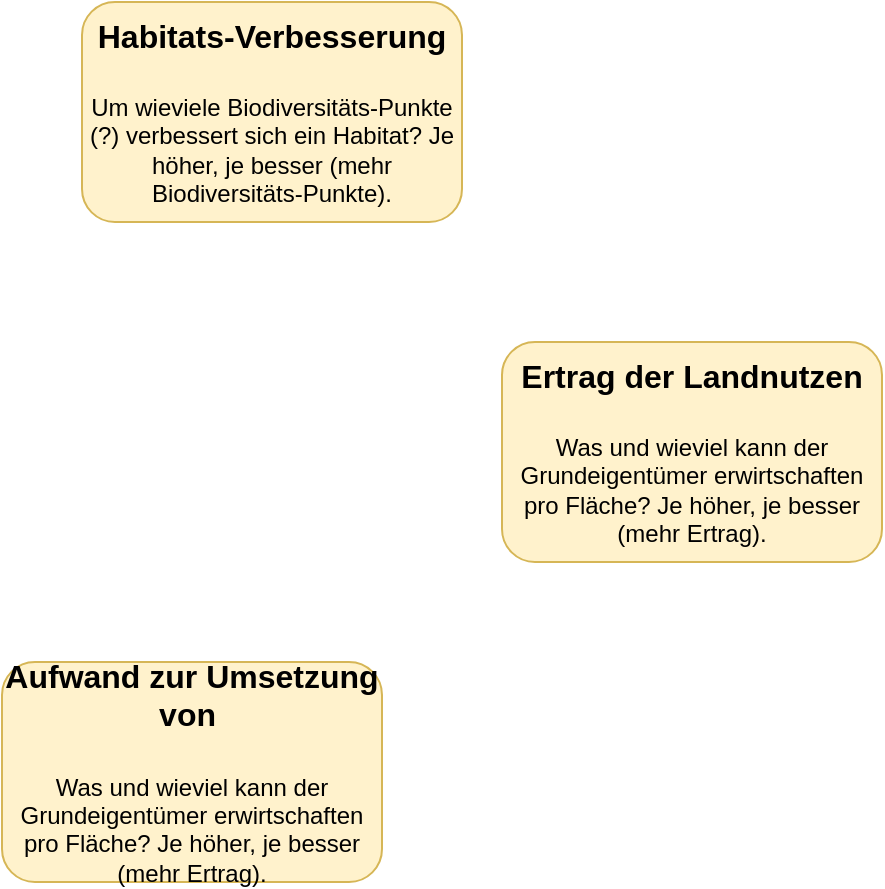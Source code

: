 <mxfile version="26.1.3">
  <diagram name="Page-1" id="kgKYdRAnwixixqKFMqlb">
    <mxGraphModel dx="794" dy="514" grid="1" gridSize="10" guides="1" tooltips="1" connect="1" arrows="1" fold="1" page="1" pageScale="1" pageWidth="850" pageHeight="1100" math="0" shadow="0">
      <root>
        <mxCell id="0" />
        <mxCell id="1" parent="0" />
        <mxCell id="sEUJc0V9VYMRzwjmS536-1" value="&lt;b&gt;&lt;font style=&quot;font-size: 16px;&quot;&gt;Ertrag der Landnutzen&lt;/font&gt;&lt;/b&gt;&lt;div&gt;&lt;span style=&quot;font-size: 16px;&quot;&gt;&lt;b&gt;&lt;br&gt;&lt;/b&gt;&lt;/span&gt;&lt;div&gt;Was und wieviel kann der Grundeigentümer erwirtschaften pro Fläche? Je höher, je besser (mehr Ertrag).&lt;/div&gt;&lt;/div&gt;" style="rounded=1;whiteSpace=wrap;html=1;fillColor=#fff2cc;strokeColor=#d6b656;" vertex="1" parent="1">
          <mxGeometry x="350" y="240" width="190" height="110" as="geometry" />
        </mxCell>
        <mxCell id="sEUJc0V9VYMRzwjmS536-2" value="&lt;b&gt;&lt;font style=&quot;font-size: 16px;&quot;&gt;Habitats-Verbesserung&lt;/font&gt;&lt;/b&gt;&lt;div&gt;&lt;span style=&quot;font-size: 16px;&quot;&gt;&lt;b&gt;&lt;br&gt;&lt;/b&gt;&lt;/span&gt;&lt;div&gt;Um wieviele Biodiversitäts-Punkte (?) verbessert sich ein Habitat? Je höher, je besser (mehr Biodiversitäts-Punkte).&lt;/div&gt;&lt;/div&gt;" style="rounded=1;whiteSpace=wrap;html=1;fillColor=#fff2cc;strokeColor=#d6b656;" vertex="1" parent="1">
          <mxGeometry x="140" y="70" width="190" height="110" as="geometry" />
        </mxCell>
        <mxCell id="sEUJc0V9VYMRzwjmS536-3" value="&lt;b&gt;&lt;font style=&quot;font-size: 16px;&quot;&gt;Aufwand zur Umsetzung von&amp;nbsp;&lt;/font&gt;&lt;/b&gt;&lt;div&gt;&lt;span style=&quot;font-size: 16px;&quot;&gt;&lt;b&gt;&lt;br&gt;&lt;/b&gt;&lt;/span&gt;&lt;div&gt;Was und wieviel kann der Grundeigentümer erwirtschaften pro Fläche? Je höher, je besser (mehr Ertrag).&lt;/div&gt;&lt;/div&gt;" style="rounded=1;whiteSpace=wrap;html=1;fillColor=#fff2cc;strokeColor=#d6b656;" vertex="1" parent="1">
          <mxGeometry x="100" y="400" width="190" height="110" as="geometry" />
        </mxCell>
      </root>
    </mxGraphModel>
  </diagram>
</mxfile>
